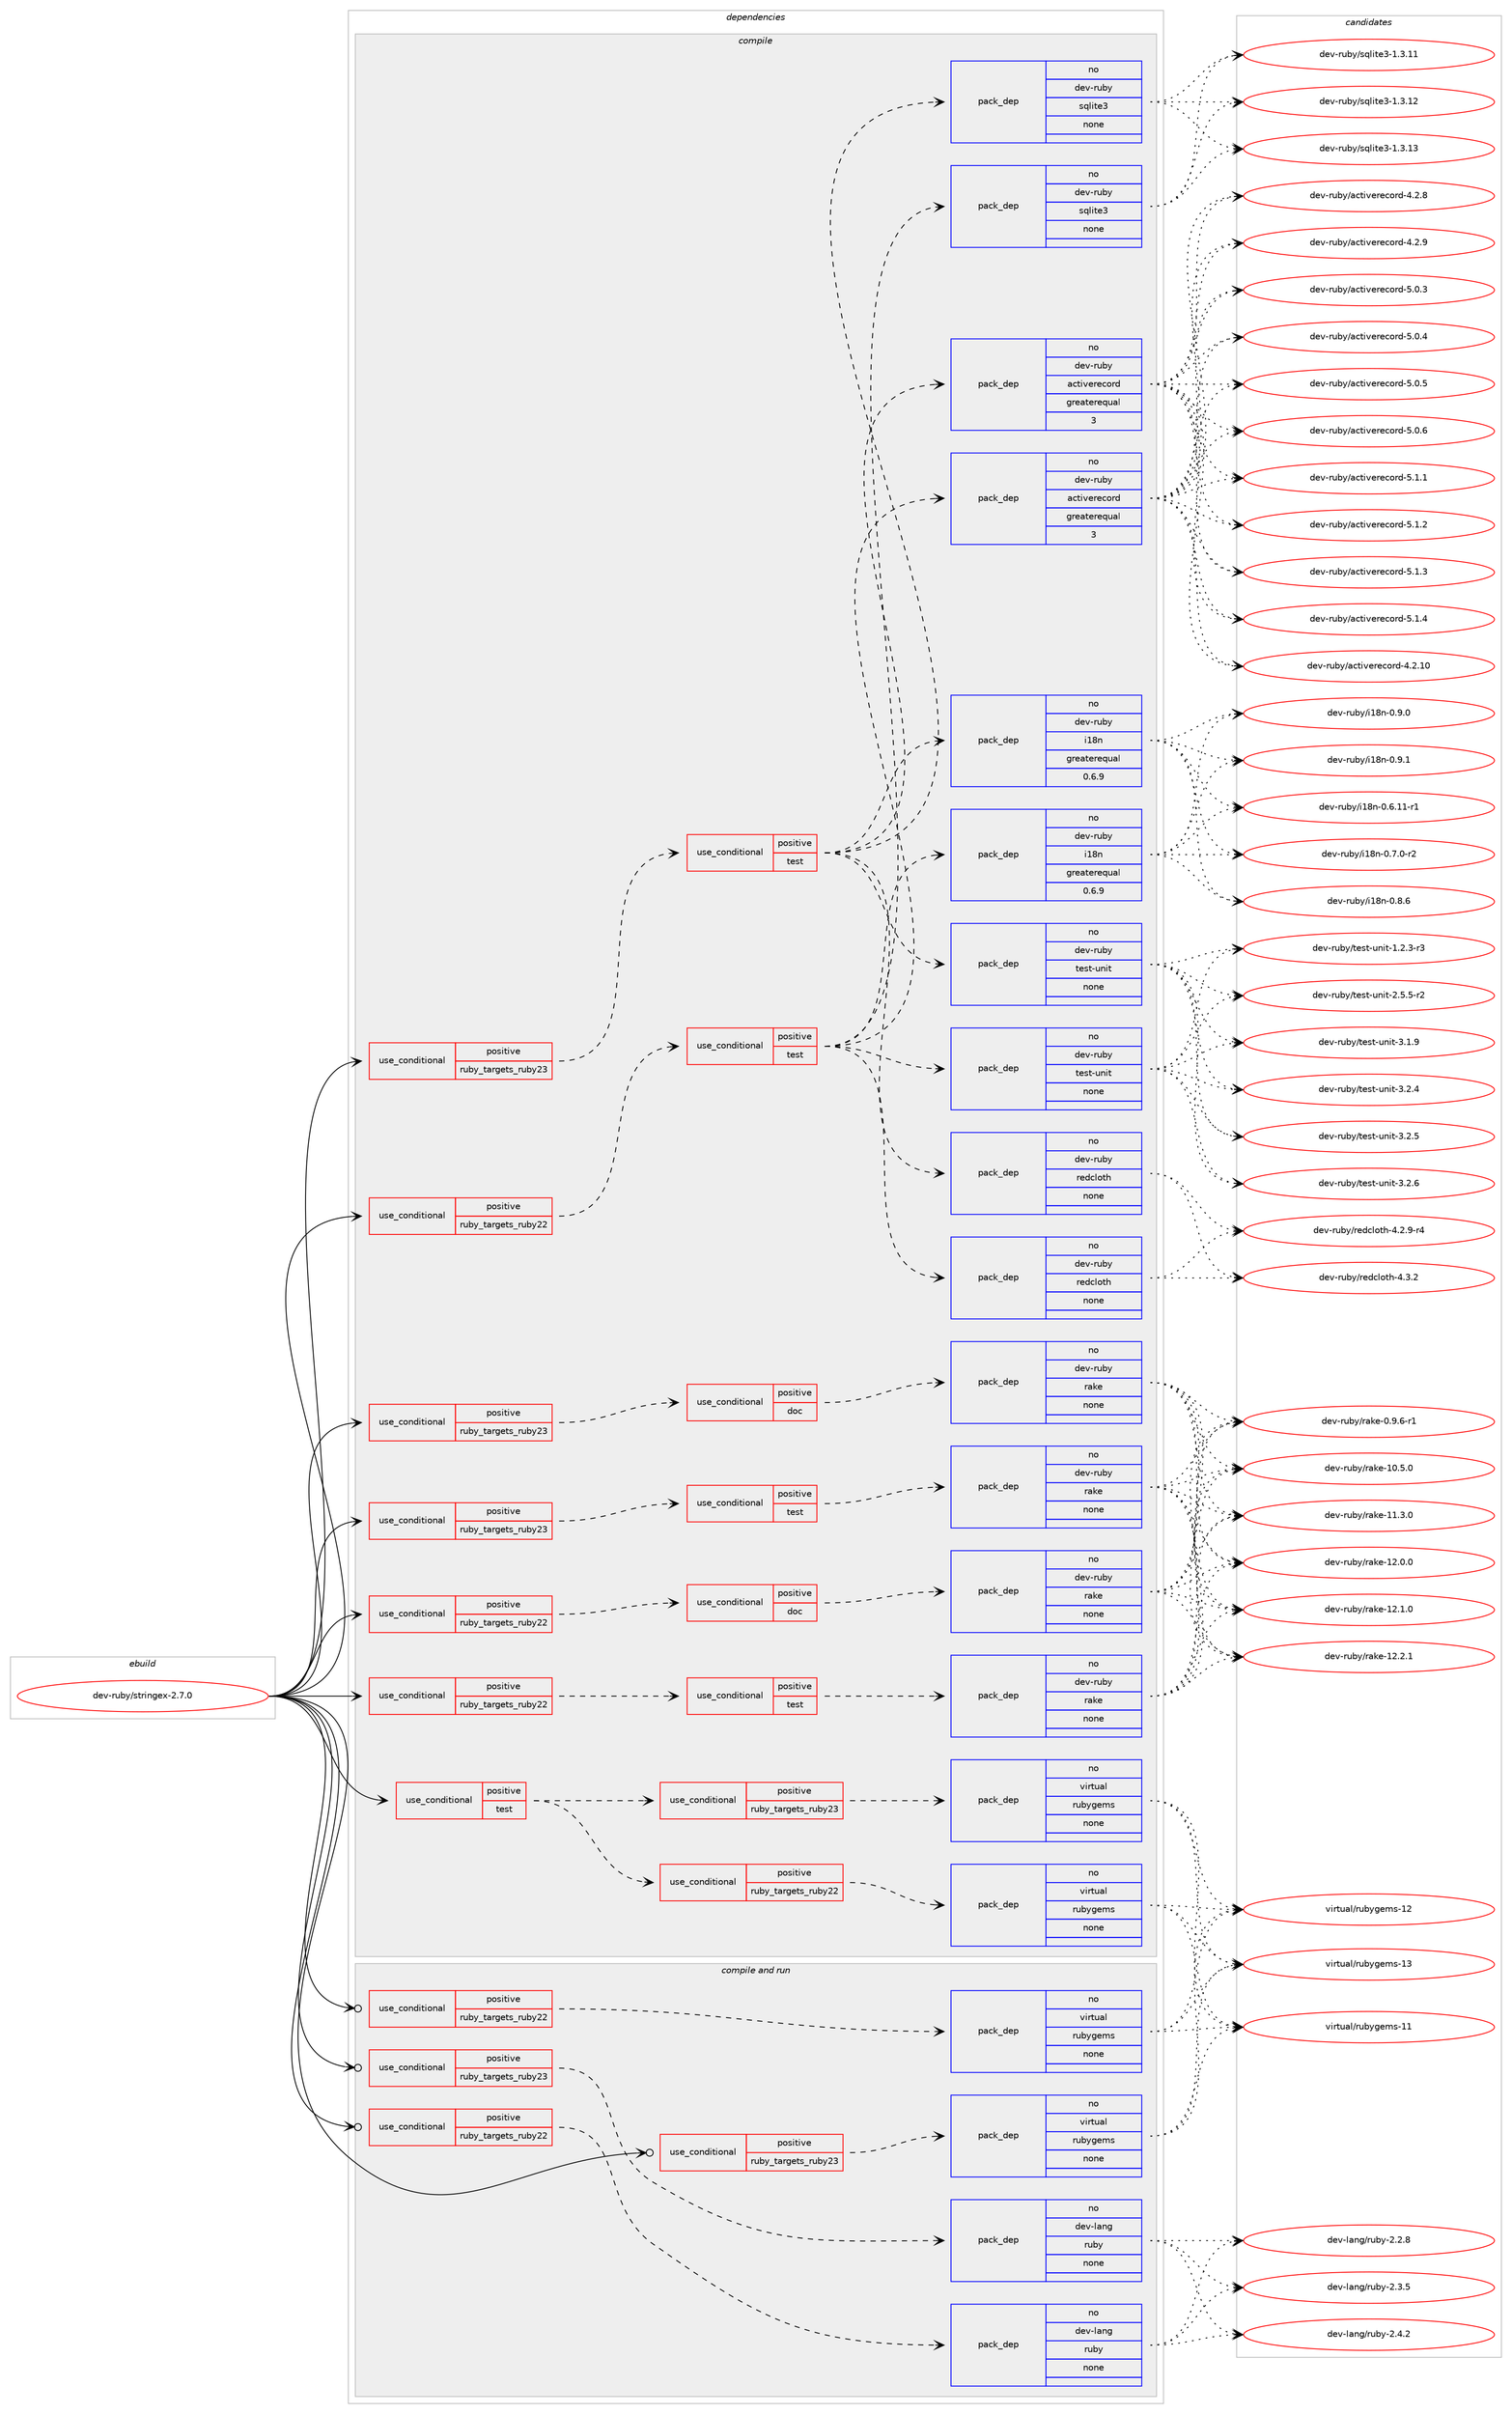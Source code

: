 digraph prolog {

# *************
# Graph options
# *************

newrank=true;
concentrate=true;
compound=true;
graph [rankdir=LR,fontname=Helvetica,fontsize=10,ranksep=1.5];#, ranksep=2.5, nodesep=0.2];
edge  [arrowhead=vee];
node  [fontname=Helvetica,fontsize=10];

# **********
# The ebuild
# **********

subgraph cluster_leftcol {
color=gray;
rank=same;
label=<<i>ebuild</i>>;
id [label="dev-ruby/stringex-2.7.0", color=red, width=4, href="../dev-ruby/stringex-2.7.0.svg"];
}

# ****************
# The dependencies
# ****************

subgraph cluster_midcol {
color=gray;
label=<<i>dependencies</i>>;
subgraph cluster_compile {
fillcolor="#eeeeee";
style=filled;
label=<<i>compile</i>>;
subgraph cond74343 {
dependency273518 [label=<<TABLE BORDER="0" CELLBORDER="1" CELLSPACING="0" CELLPADDING="4"><TR><TD ROWSPAN="3" CELLPADDING="10">use_conditional</TD></TR><TR><TD>positive</TD></TR><TR><TD>ruby_targets_ruby22</TD></TR></TABLE>>, shape=none, color=red];
subgraph cond74344 {
dependency273519 [label=<<TABLE BORDER="0" CELLBORDER="1" CELLSPACING="0" CELLPADDING="4"><TR><TD ROWSPAN="3" CELLPADDING="10">use_conditional</TD></TR><TR><TD>positive</TD></TR><TR><TD>doc</TD></TR></TABLE>>, shape=none, color=red];
subgraph pack195059 {
dependency273520 [label=<<TABLE BORDER="0" CELLBORDER="1" CELLSPACING="0" CELLPADDING="4" WIDTH="220"><TR><TD ROWSPAN="6" CELLPADDING="30">pack_dep</TD></TR><TR><TD WIDTH="110">no</TD></TR><TR><TD>dev-ruby</TD></TR><TR><TD>rake</TD></TR><TR><TD>none</TD></TR><TR><TD></TD></TR></TABLE>>, shape=none, color=blue];
}
dependency273519:e -> dependency273520:w [weight=20,style="dashed",arrowhead="vee"];
}
dependency273518:e -> dependency273519:w [weight=20,style="dashed",arrowhead="vee"];
}
id:e -> dependency273518:w [weight=20,style="solid",arrowhead="vee"];
subgraph cond74345 {
dependency273521 [label=<<TABLE BORDER="0" CELLBORDER="1" CELLSPACING="0" CELLPADDING="4"><TR><TD ROWSPAN="3" CELLPADDING="10">use_conditional</TD></TR><TR><TD>positive</TD></TR><TR><TD>ruby_targets_ruby22</TD></TR></TABLE>>, shape=none, color=red];
subgraph cond74346 {
dependency273522 [label=<<TABLE BORDER="0" CELLBORDER="1" CELLSPACING="0" CELLPADDING="4"><TR><TD ROWSPAN="3" CELLPADDING="10">use_conditional</TD></TR><TR><TD>positive</TD></TR><TR><TD>test</TD></TR></TABLE>>, shape=none, color=red];
subgraph pack195060 {
dependency273523 [label=<<TABLE BORDER="0" CELLBORDER="1" CELLSPACING="0" CELLPADDING="4" WIDTH="220"><TR><TD ROWSPAN="6" CELLPADDING="30">pack_dep</TD></TR><TR><TD WIDTH="110">no</TD></TR><TR><TD>dev-ruby</TD></TR><TR><TD>i18n</TD></TR><TR><TD>greaterequal</TD></TR><TR><TD>0.6.9</TD></TR></TABLE>>, shape=none, color=blue];
}
dependency273522:e -> dependency273523:w [weight=20,style="dashed",arrowhead="vee"];
subgraph pack195061 {
dependency273524 [label=<<TABLE BORDER="0" CELLBORDER="1" CELLSPACING="0" CELLPADDING="4" WIDTH="220"><TR><TD ROWSPAN="6" CELLPADDING="30">pack_dep</TD></TR><TR><TD WIDTH="110">no</TD></TR><TR><TD>dev-ruby</TD></TR><TR><TD>redcloth</TD></TR><TR><TD>none</TD></TR><TR><TD></TD></TR></TABLE>>, shape=none, color=blue];
}
dependency273522:e -> dependency273524:w [weight=20,style="dashed",arrowhead="vee"];
subgraph pack195062 {
dependency273525 [label=<<TABLE BORDER="0" CELLBORDER="1" CELLSPACING="0" CELLPADDING="4" WIDTH="220"><TR><TD ROWSPAN="6" CELLPADDING="30">pack_dep</TD></TR><TR><TD WIDTH="110">no</TD></TR><TR><TD>dev-ruby</TD></TR><TR><TD>test-unit</TD></TR><TR><TD>none</TD></TR><TR><TD></TD></TR></TABLE>>, shape=none, color=blue];
}
dependency273522:e -> dependency273525:w [weight=20,style="dashed",arrowhead="vee"];
subgraph pack195063 {
dependency273526 [label=<<TABLE BORDER="0" CELLBORDER="1" CELLSPACING="0" CELLPADDING="4" WIDTH="220"><TR><TD ROWSPAN="6" CELLPADDING="30">pack_dep</TD></TR><TR><TD WIDTH="110">no</TD></TR><TR><TD>dev-ruby</TD></TR><TR><TD>activerecord</TD></TR><TR><TD>greaterequal</TD></TR><TR><TD>3</TD></TR></TABLE>>, shape=none, color=blue];
}
dependency273522:e -> dependency273526:w [weight=20,style="dashed",arrowhead="vee"];
subgraph pack195064 {
dependency273527 [label=<<TABLE BORDER="0" CELLBORDER="1" CELLSPACING="0" CELLPADDING="4" WIDTH="220"><TR><TD ROWSPAN="6" CELLPADDING="30">pack_dep</TD></TR><TR><TD WIDTH="110">no</TD></TR><TR><TD>dev-ruby</TD></TR><TR><TD>sqlite3</TD></TR><TR><TD>none</TD></TR><TR><TD></TD></TR></TABLE>>, shape=none, color=blue];
}
dependency273522:e -> dependency273527:w [weight=20,style="dashed",arrowhead="vee"];
}
dependency273521:e -> dependency273522:w [weight=20,style="dashed",arrowhead="vee"];
}
id:e -> dependency273521:w [weight=20,style="solid",arrowhead="vee"];
subgraph cond74347 {
dependency273528 [label=<<TABLE BORDER="0" CELLBORDER="1" CELLSPACING="0" CELLPADDING="4"><TR><TD ROWSPAN="3" CELLPADDING="10">use_conditional</TD></TR><TR><TD>positive</TD></TR><TR><TD>ruby_targets_ruby22</TD></TR></TABLE>>, shape=none, color=red];
subgraph cond74348 {
dependency273529 [label=<<TABLE BORDER="0" CELLBORDER="1" CELLSPACING="0" CELLPADDING="4"><TR><TD ROWSPAN="3" CELLPADDING="10">use_conditional</TD></TR><TR><TD>positive</TD></TR><TR><TD>test</TD></TR></TABLE>>, shape=none, color=red];
subgraph pack195065 {
dependency273530 [label=<<TABLE BORDER="0" CELLBORDER="1" CELLSPACING="0" CELLPADDING="4" WIDTH="220"><TR><TD ROWSPAN="6" CELLPADDING="30">pack_dep</TD></TR><TR><TD WIDTH="110">no</TD></TR><TR><TD>dev-ruby</TD></TR><TR><TD>rake</TD></TR><TR><TD>none</TD></TR><TR><TD></TD></TR></TABLE>>, shape=none, color=blue];
}
dependency273529:e -> dependency273530:w [weight=20,style="dashed",arrowhead="vee"];
}
dependency273528:e -> dependency273529:w [weight=20,style="dashed",arrowhead="vee"];
}
id:e -> dependency273528:w [weight=20,style="solid",arrowhead="vee"];
subgraph cond74349 {
dependency273531 [label=<<TABLE BORDER="0" CELLBORDER="1" CELLSPACING="0" CELLPADDING="4"><TR><TD ROWSPAN="3" CELLPADDING="10">use_conditional</TD></TR><TR><TD>positive</TD></TR><TR><TD>ruby_targets_ruby23</TD></TR></TABLE>>, shape=none, color=red];
subgraph cond74350 {
dependency273532 [label=<<TABLE BORDER="0" CELLBORDER="1" CELLSPACING="0" CELLPADDING="4"><TR><TD ROWSPAN="3" CELLPADDING="10">use_conditional</TD></TR><TR><TD>positive</TD></TR><TR><TD>doc</TD></TR></TABLE>>, shape=none, color=red];
subgraph pack195066 {
dependency273533 [label=<<TABLE BORDER="0" CELLBORDER="1" CELLSPACING="0" CELLPADDING="4" WIDTH="220"><TR><TD ROWSPAN="6" CELLPADDING="30">pack_dep</TD></TR><TR><TD WIDTH="110">no</TD></TR><TR><TD>dev-ruby</TD></TR><TR><TD>rake</TD></TR><TR><TD>none</TD></TR><TR><TD></TD></TR></TABLE>>, shape=none, color=blue];
}
dependency273532:e -> dependency273533:w [weight=20,style="dashed",arrowhead="vee"];
}
dependency273531:e -> dependency273532:w [weight=20,style="dashed",arrowhead="vee"];
}
id:e -> dependency273531:w [weight=20,style="solid",arrowhead="vee"];
subgraph cond74351 {
dependency273534 [label=<<TABLE BORDER="0" CELLBORDER="1" CELLSPACING="0" CELLPADDING="4"><TR><TD ROWSPAN="3" CELLPADDING="10">use_conditional</TD></TR><TR><TD>positive</TD></TR><TR><TD>ruby_targets_ruby23</TD></TR></TABLE>>, shape=none, color=red];
subgraph cond74352 {
dependency273535 [label=<<TABLE BORDER="0" CELLBORDER="1" CELLSPACING="0" CELLPADDING="4"><TR><TD ROWSPAN="3" CELLPADDING="10">use_conditional</TD></TR><TR><TD>positive</TD></TR><TR><TD>test</TD></TR></TABLE>>, shape=none, color=red];
subgraph pack195067 {
dependency273536 [label=<<TABLE BORDER="0" CELLBORDER="1" CELLSPACING="0" CELLPADDING="4" WIDTH="220"><TR><TD ROWSPAN="6" CELLPADDING="30">pack_dep</TD></TR><TR><TD WIDTH="110">no</TD></TR><TR><TD>dev-ruby</TD></TR><TR><TD>i18n</TD></TR><TR><TD>greaterequal</TD></TR><TR><TD>0.6.9</TD></TR></TABLE>>, shape=none, color=blue];
}
dependency273535:e -> dependency273536:w [weight=20,style="dashed",arrowhead="vee"];
subgraph pack195068 {
dependency273537 [label=<<TABLE BORDER="0" CELLBORDER="1" CELLSPACING="0" CELLPADDING="4" WIDTH="220"><TR><TD ROWSPAN="6" CELLPADDING="30">pack_dep</TD></TR><TR><TD WIDTH="110">no</TD></TR><TR><TD>dev-ruby</TD></TR><TR><TD>redcloth</TD></TR><TR><TD>none</TD></TR><TR><TD></TD></TR></TABLE>>, shape=none, color=blue];
}
dependency273535:e -> dependency273537:w [weight=20,style="dashed",arrowhead="vee"];
subgraph pack195069 {
dependency273538 [label=<<TABLE BORDER="0" CELLBORDER="1" CELLSPACING="0" CELLPADDING="4" WIDTH="220"><TR><TD ROWSPAN="6" CELLPADDING="30">pack_dep</TD></TR><TR><TD WIDTH="110">no</TD></TR><TR><TD>dev-ruby</TD></TR><TR><TD>test-unit</TD></TR><TR><TD>none</TD></TR><TR><TD></TD></TR></TABLE>>, shape=none, color=blue];
}
dependency273535:e -> dependency273538:w [weight=20,style="dashed",arrowhead="vee"];
subgraph pack195070 {
dependency273539 [label=<<TABLE BORDER="0" CELLBORDER="1" CELLSPACING="0" CELLPADDING="4" WIDTH="220"><TR><TD ROWSPAN="6" CELLPADDING="30">pack_dep</TD></TR><TR><TD WIDTH="110">no</TD></TR><TR><TD>dev-ruby</TD></TR><TR><TD>activerecord</TD></TR><TR><TD>greaterequal</TD></TR><TR><TD>3</TD></TR></TABLE>>, shape=none, color=blue];
}
dependency273535:e -> dependency273539:w [weight=20,style="dashed",arrowhead="vee"];
subgraph pack195071 {
dependency273540 [label=<<TABLE BORDER="0" CELLBORDER="1" CELLSPACING="0" CELLPADDING="4" WIDTH="220"><TR><TD ROWSPAN="6" CELLPADDING="30">pack_dep</TD></TR><TR><TD WIDTH="110">no</TD></TR><TR><TD>dev-ruby</TD></TR><TR><TD>sqlite3</TD></TR><TR><TD>none</TD></TR><TR><TD></TD></TR></TABLE>>, shape=none, color=blue];
}
dependency273535:e -> dependency273540:w [weight=20,style="dashed",arrowhead="vee"];
}
dependency273534:e -> dependency273535:w [weight=20,style="dashed",arrowhead="vee"];
}
id:e -> dependency273534:w [weight=20,style="solid",arrowhead="vee"];
subgraph cond74353 {
dependency273541 [label=<<TABLE BORDER="0" CELLBORDER="1" CELLSPACING="0" CELLPADDING="4"><TR><TD ROWSPAN="3" CELLPADDING="10">use_conditional</TD></TR><TR><TD>positive</TD></TR><TR><TD>ruby_targets_ruby23</TD></TR></TABLE>>, shape=none, color=red];
subgraph cond74354 {
dependency273542 [label=<<TABLE BORDER="0" CELLBORDER="1" CELLSPACING="0" CELLPADDING="4"><TR><TD ROWSPAN="3" CELLPADDING="10">use_conditional</TD></TR><TR><TD>positive</TD></TR><TR><TD>test</TD></TR></TABLE>>, shape=none, color=red];
subgraph pack195072 {
dependency273543 [label=<<TABLE BORDER="0" CELLBORDER="1" CELLSPACING="0" CELLPADDING="4" WIDTH="220"><TR><TD ROWSPAN="6" CELLPADDING="30">pack_dep</TD></TR><TR><TD WIDTH="110">no</TD></TR><TR><TD>dev-ruby</TD></TR><TR><TD>rake</TD></TR><TR><TD>none</TD></TR><TR><TD></TD></TR></TABLE>>, shape=none, color=blue];
}
dependency273542:e -> dependency273543:w [weight=20,style="dashed",arrowhead="vee"];
}
dependency273541:e -> dependency273542:w [weight=20,style="dashed",arrowhead="vee"];
}
id:e -> dependency273541:w [weight=20,style="solid",arrowhead="vee"];
subgraph cond74355 {
dependency273544 [label=<<TABLE BORDER="0" CELLBORDER="1" CELLSPACING="0" CELLPADDING="4"><TR><TD ROWSPAN="3" CELLPADDING="10">use_conditional</TD></TR><TR><TD>positive</TD></TR><TR><TD>test</TD></TR></TABLE>>, shape=none, color=red];
subgraph cond74356 {
dependency273545 [label=<<TABLE BORDER="0" CELLBORDER="1" CELLSPACING="0" CELLPADDING="4"><TR><TD ROWSPAN="3" CELLPADDING="10">use_conditional</TD></TR><TR><TD>positive</TD></TR><TR><TD>ruby_targets_ruby22</TD></TR></TABLE>>, shape=none, color=red];
subgraph pack195073 {
dependency273546 [label=<<TABLE BORDER="0" CELLBORDER="1" CELLSPACING="0" CELLPADDING="4" WIDTH="220"><TR><TD ROWSPAN="6" CELLPADDING="30">pack_dep</TD></TR><TR><TD WIDTH="110">no</TD></TR><TR><TD>virtual</TD></TR><TR><TD>rubygems</TD></TR><TR><TD>none</TD></TR><TR><TD></TD></TR></TABLE>>, shape=none, color=blue];
}
dependency273545:e -> dependency273546:w [weight=20,style="dashed",arrowhead="vee"];
}
dependency273544:e -> dependency273545:w [weight=20,style="dashed",arrowhead="vee"];
subgraph cond74357 {
dependency273547 [label=<<TABLE BORDER="0" CELLBORDER="1" CELLSPACING="0" CELLPADDING="4"><TR><TD ROWSPAN="3" CELLPADDING="10">use_conditional</TD></TR><TR><TD>positive</TD></TR><TR><TD>ruby_targets_ruby23</TD></TR></TABLE>>, shape=none, color=red];
subgraph pack195074 {
dependency273548 [label=<<TABLE BORDER="0" CELLBORDER="1" CELLSPACING="0" CELLPADDING="4" WIDTH="220"><TR><TD ROWSPAN="6" CELLPADDING="30">pack_dep</TD></TR><TR><TD WIDTH="110">no</TD></TR><TR><TD>virtual</TD></TR><TR><TD>rubygems</TD></TR><TR><TD>none</TD></TR><TR><TD></TD></TR></TABLE>>, shape=none, color=blue];
}
dependency273547:e -> dependency273548:w [weight=20,style="dashed",arrowhead="vee"];
}
dependency273544:e -> dependency273547:w [weight=20,style="dashed",arrowhead="vee"];
}
id:e -> dependency273544:w [weight=20,style="solid",arrowhead="vee"];
}
subgraph cluster_compileandrun {
fillcolor="#eeeeee";
style=filled;
label=<<i>compile and run</i>>;
subgraph cond74358 {
dependency273549 [label=<<TABLE BORDER="0" CELLBORDER="1" CELLSPACING="0" CELLPADDING="4"><TR><TD ROWSPAN="3" CELLPADDING="10">use_conditional</TD></TR><TR><TD>positive</TD></TR><TR><TD>ruby_targets_ruby22</TD></TR></TABLE>>, shape=none, color=red];
subgraph pack195075 {
dependency273550 [label=<<TABLE BORDER="0" CELLBORDER="1" CELLSPACING="0" CELLPADDING="4" WIDTH="220"><TR><TD ROWSPAN="6" CELLPADDING="30">pack_dep</TD></TR><TR><TD WIDTH="110">no</TD></TR><TR><TD>dev-lang</TD></TR><TR><TD>ruby</TD></TR><TR><TD>none</TD></TR><TR><TD></TD></TR></TABLE>>, shape=none, color=blue];
}
dependency273549:e -> dependency273550:w [weight=20,style="dashed",arrowhead="vee"];
}
id:e -> dependency273549:w [weight=20,style="solid",arrowhead="odotvee"];
subgraph cond74359 {
dependency273551 [label=<<TABLE BORDER="0" CELLBORDER="1" CELLSPACING="0" CELLPADDING="4"><TR><TD ROWSPAN="3" CELLPADDING="10">use_conditional</TD></TR><TR><TD>positive</TD></TR><TR><TD>ruby_targets_ruby22</TD></TR></TABLE>>, shape=none, color=red];
subgraph pack195076 {
dependency273552 [label=<<TABLE BORDER="0" CELLBORDER="1" CELLSPACING="0" CELLPADDING="4" WIDTH="220"><TR><TD ROWSPAN="6" CELLPADDING="30">pack_dep</TD></TR><TR><TD WIDTH="110">no</TD></TR><TR><TD>virtual</TD></TR><TR><TD>rubygems</TD></TR><TR><TD>none</TD></TR><TR><TD></TD></TR></TABLE>>, shape=none, color=blue];
}
dependency273551:e -> dependency273552:w [weight=20,style="dashed",arrowhead="vee"];
}
id:e -> dependency273551:w [weight=20,style="solid",arrowhead="odotvee"];
subgraph cond74360 {
dependency273553 [label=<<TABLE BORDER="0" CELLBORDER="1" CELLSPACING="0" CELLPADDING="4"><TR><TD ROWSPAN="3" CELLPADDING="10">use_conditional</TD></TR><TR><TD>positive</TD></TR><TR><TD>ruby_targets_ruby23</TD></TR></TABLE>>, shape=none, color=red];
subgraph pack195077 {
dependency273554 [label=<<TABLE BORDER="0" CELLBORDER="1" CELLSPACING="0" CELLPADDING="4" WIDTH="220"><TR><TD ROWSPAN="6" CELLPADDING="30">pack_dep</TD></TR><TR><TD WIDTH="110">no</TD></TR><TR><TD>dev-lang</TD></TR><TR><TD>ruby</TD></TR><TR><TD>none</TD></TR><TR><TD></TD></TR></TABLE>>, shape=none, color=blue];
}
dependency273553:e -> dependency273554:w [weight=20,style="dashed",arrowhead="vee"];
}
id:e -> dependency273553:w [weight=20,style="solid",arrowhead="odotvee"];
subgraph cond74361 {
dependency273555 [label=<<TABLE BORDER="0" CELLBORDER="1" CELLSPACING="0" CELLPADDING="4"><TR><TD ROWSPAN="3" CELLPADDING="10">use_conditional</TD></TR><TR><TD>positive</TD></TR><TR><TD>ruby_targets_ruby23</TD></TR></TABLE>>, shape=none, color=red];
subgraph pack195078 {
dependency273556 [label=<<TABLE BORDER="0" CELLBORDER="1" CELLSPACING="0" CELLPADDING="4" WIDTH="220"><TR><TD ROWSPAN="6" CELLPADDING="30">pack_dep</TD></TR><TR><TD WIDTH="110">no</TD></TR><TR><TD>virtual</TD></TR><TR><TD>rubygems</TD></TR><TR><TD>none</TD></TR><TR><TD></TD></TR></TABLE>>, shape=none, color=blue];
}
dependency273555:e -> dependency273556:w [weight=20,style="dashed",arrowhead="vee"];
}
id:e -> dependency273555:w [weight=20,style="solid",arrowhead="odotvee"];
}
subgraph cluster_run {
fillcolor="#eeeeee";
style=filled;
label=<<i>run</i>>;
}
}

# **************
# The candidates
# **************

subgraph cluster_choices {
rank=same;
color=gray;
label=<<i>candidates</i>>;

subgraph choice195059 {
color=black;
nodesep=1;
choice100101118451141179812147114971071014548465746544511449 [label="dev-ruby/rake-0.9.6-r1", color=red, width=4,href="../dev-ruby/rake-0.9.6-r1.svg"];
choice1001011184511411798121471149710710145494846534648 [label="dev-ruby/rake-10.5.0", color=red, width=4,href="../dev-ruby/rake-10.5.0.svg"];
choice1001011184511411798121471149710710145494946514648 [label="dev-ruby/rake-11.3.0", color=red, width=4,href="../dev-ruby/rake-11.3.0.svg"];
choice1001011184511411798121471149710710145495046484648 [label="dev-ruby/rake-12.0.0", color=red, width=4,href="../dev-ruby/rake-12.0.0.svg"];
choice1001011184511411798121471149710710145495046494648 [label="dev-ruby/rake-12.1.0", color=red, width=4,href="../dev-ruby/rake-12.1.0.svg"];
choice1001011184511411798121471149710710145495046504649 [label="dev-ruby/rake-12.2.1", color=red, width=4,href="../dev-ruby/rake-12.2.1.svg"];
dependency273520:e -> choice100101118451141179812147114971071014548465746544511449:w [style=dotted,weight="100"];
dependency273520:e -> choice1001011184511411798121471149710710145494846534648:w [style=dotted,weight="100"];
dependency273520:e -> choice1001011184511411798121471149710710145494946514648:w [style=dotted,weight="100"];
dependency273520:e -> choice1001011184511411798121471149710710145495046484648:w [style=dotted,weight="100"];
dependency273520:e -> choice1001011184511411798121471149710710145495046494648:w [style=dotted,weight="100"];
dependency273520:e -> choice1001011184511411798121471149710710145495046504649:w [style=dotted,weight="100"];
}
subgraph choice195060 {
color=black;
nodesep=1;
choice1001011184511411798121471054956110454846544649494511449 [label="dev-ruby/i18n-0.6.11-r1", color=red, width=4,href="../dev-ruby/i18n-0.6.11-r1.svg"];
choice10010111845114117981214710549561104548465546484511450 [label="dev-ruby/i18n-0.7.0-r2", color=red, width=4,href="../dev-ruby/i18n-0.7.0-r2.svg"];
choice1001011184511411798121471054956110454846564654 [label="dev-ruby/i18n-0.8.6", color=red, width=4,href="../dev-ruby/i18n-0.8.6.svg"];
choice1001011184511411798121471054956110454846574648 [label="dev-ruby/i18n-0.9.0", color=red, width=4,href="../dev-ruby/i18n-0.9.0.svg"];
choice1001011184511411798121471054956110454846574649 [label="dev-ruby/i18n-0.9.1", color=red, width=4,href="../dev-ruby/i18n-0.9.1.svg"];
dependency273523:e -> choice1001011184511411798121471054956110454846544649494511449:w [style=dotted,weight="100"];
dependency273523:e -> choice10010111845114117981214710549561104548465546484511450:w [style=dotted,weight="100"];
dependency273523:e -> choice1001011184511411798121471054956110454846564654:w [style=dotted,weight="100"];
dependency273523:e -> choice1001011184511411798121471054956110454846574648:w [style=dotted,weight="100"];
dependency273523:e -> choice1001011184511411798121471054956110454846574649:w [style=dotted,weight="100"];
}
subgraph choice195061 {
color=black;
nodesep=1;
choice100101118451141179812147114101100991081111161044552465046574511452 [label="dev-ruby/redcloth-4.2.9-r4", color=red, width=4,href="../dev-ruby/redcloth-4.2.9-r4.svg"];
choice10010111845114117981214711410110099108111116104455246514650 [label="dev-ruby/redcloth-4.3.2", color=red, width=4,href="../dev-ruby/redcloth-4.3.2.svg"];
dependency273524:e -> choice100101118451141179812147114101100991081111161044552465046574511452:w [style=dotted,weight="100"];
dependency273524:e -> choice10010111845114117981214711410110099108111116104455246514650:w [style=dotted,weight="100"];
}
subgraph choice195062 {
color=black;
nodesep=1;
choice100101118451141179812147116101115116451171101051164549465046514511451 [label="dev-ruby/test-unit-1.2.3-r3", color=red, width=4,href="../dev-ruby/test-unit-1.2.3-r3.svg"];
choice100101118451141179812147116101115116451171101051164550465346534511450 [label="dev-ruby/test-unit-2.5.5-r2", color=red, width=4,href="../dev-ruby/test-unit-2.5.5-r2.svg"];
choice10010111845114117981214711610111511645117110105116455146494657 [label="dev-ruby/test-unit-3.1.9", color=red, width=4,href="../dev-ruby/test-unit-3.1.9.svg"];
choice10010111845114117981214711610111511645117110105116455146504652 [label="dev-ruby/test-unit-3.2.4", color=red, width=4,href="../dev-ruby/test-unit-3.2.4.svg"];
choice10010111845114117981214711610111511645117110105116455146504653 [label="dev-ruby/test-unit-3.2.5", color=red, width=4,href="../dev-ruby/test-unit-3.2.5.svg"];
choice10010111845114117981214711610111511645117110105116455146504654 [label="dev-ruby/test-unit-3.2.6", color=red, width=4,href="../dev-ruby/test-unit-3.2.6.svg"];
dependency273525:e -> choice100101118451141179812147116101115116451171101051164549465046514511451:w [style=dotted,weight="100"];
dependency273525:e -> choice100101118451141179812147116101115116451171101051164550465346534511450:w [style=dotted,weight="100"];
dependency273525:e -> choice10010111845114117981214711610111511645117110105116455146494657:w [style=dotted,weight="100"];
dependency273525:e -> choice10010111845114117981214711610111511645117110105116455146504652:w [style=dotted,weight="100"];
dependency273525:e -> choice10010111845114117981214711610111511645117110105116455146504653:w [style=dotted,weight="100"];
dependency273525:e -> choice10010111845114117981214711610111511645117110105116455146504654:w [style=dotted,weight="100"];
}
subgraph choice195063 {
color=black;
nodesep=1;
choice10010111845114117981214797991161051181011141019911111410045524650464948 [label="dev-ruby/activerecord-4.2.10", color=red, width=4,href="../dev-ruby/activerecord-4.2.10.svg"];
choice100101118451141179812147979911610511810111410199111114100455246504656 [label="dev-ruby/activerecord-4.2.8", color=red, width=4,href="../dev-ruby/activerecord-4.2.8.svg"];
choice100101118451141179812147979911610511810111410199111114100455246504657 [label="dev-ruby/activerecord-4.2.9", color=red, width=4,href="../dev-ruby/activerecord-4.2.9.svg"];
choice100101118451141179812147979911610511810111410199111114100455346484651 [label="dev-ruby/activerecord-5.0.3", color=red, width=4,href="../dev-ruby/activerecord-5.0.3.svg"];
choice100101118451141179812147979911610511810111410199111114100455346484652 [label="dev-ruby/activerecord-5.0.4", color=red, width=4,href="../dev-ruby/activerecord-5.0.4.svg"];
choice100101118451141179812147979911610511810111410199111114100455346484653 [label="dev-ruby/activerecord-5.0.5", color=red, width=4,href="../dev-ruby/activerecord-5.0.5.svg"];
choice100101118451141179812147979911610511810111410199111114100455346484654 [label="dev-ruby/activerecord-5.0.6", color=red, width=4,href="../dev-ruby/activerecord-5.0.6.svg"];
choice100101118451141179812147979911610511810111410199111114100455346494649 [label="dev-ruby/activerecord-5.1.1", color=red, width=4,href="../dev-ruby/activerecord-5.1.1.svg"];
choice100101118451141179812147979911610511810111410199111114100455346494650 [label="dev-ruby/activerecord-5.1.2", color=red, width=4,href="../dev-ruby/activerecord-5.1.2.svg"];
choice100101118451141179812147979911610511810111410199111114100455346494651 [label="dev-ruby/activerecord-5.1.3", color=red, width=4,href="../dev-ruby/activerecord-5.1.3.svg"];
choice100101118451141179812147979911610511810111410199111114100455346494652 [label="dev-ruby/activerecord-5.1.4", color=red, width=4,href="../dev-ruby/activerecord-5.1.4.svg"];
dependency273526:e -> choice10010111845114117981214797991161051181011141019911111410045524650464948:w [style=dotted,weight="100"];
dependency273526:e -> choice100101118451141179812147979911610511810111410199111114100455246504656:w [style=dotted,weight="100"];
dependency273526:e -> choice100101118451141179812147979911610511810111410199111114100455246504657:w [style=dotted,weight="100"];
dependency273526:e -> choice100101118451141179812147979911610511810111410199111114100455346484651:w [style=dotted,weight="100"];
dependency273526:e -> choice100101118451141179812147979911610511810111410199111114100455346484652:w [style=dotted,weight="100"];
dependency273526:e -> choice100101118451141179812147979911610511810111410199111114100455346484653:w [style=dotted,weight="100"];
dependency273526:e -> choice100101118451141179812147979911610511810111410199111114100455346484654:w [style=dotted,weight="100"];
dependency273526:e -> choice100101118451141179812147979911610511810111410199111114100455346494649:w [style=dotted,weight="100"];
dependency273526:e -> choice100101118451141179812147979911610511810111410199111114100455346494650:w [style=dotted,weight="100"];
dependency273526:e -> choice100101118451141179812147979911610511810111410199111114100455346494651:w [style=dotted,weight="100"];
dependency273526:e -> choice100101118451141179812147979911610511810111410199111114100455346494652:w [style=dotted,weight="100"];
}
subgraph choice195064 {
color=black;
nodesep=1;
choice1001011184511411798121471151131081051161015145494651464949 [label="dev-ruby/sqlite3-1.3.11", color=red, width=4,href="../dev-ruby/sqlite3-1.3.11.svg"];
choice1001011184511411798121471151131081051161015145494651464950 [label="dev-ruby/sqlite3-1.3.12", color=red, width=4,href="../dev-ruby/sqlite3-1.3.12.svg"];
choice1001011184511411798121471151131081051161015145494651464951 [label="dev-ruby/sqlite3-1.3.13", color=red, width=4,href="../dev-ruby/sqlite3-1.3.13.svg"];
dependency273527:e -> choice1001011184511411798121471151131081051161015145494651464949:w [style=dotted,weight="100"];
dependency273527:e -> choice1001011184511411798121471151131081051161015145494651464950:w [style=dotted,weight="100"];
dependency273527:e -> choice1001011184511411798121471151131081051161015145494651464951:w [style=dotted,weight="100"];
}
subgraph choice195065 {
color=black;
nodesep=1;
choice100101118451141179812147114971071014548465746544511449 [label="dev-ruby/rake-0.9.6-r1", color=red, width=4,href="../dev-ruby/rake-0.9.6-r1.svg"];
choice1001011184511411798121471149710710145494846534648 [label="dev-ruby/rake-10.5.0", color=red, width=4,href="../dev-ruby/rake-10.5.0.svg"];
choice1001011184511411798121471149710710145494946514648 [label="dev-ruby/rake-11.3.0", color=red, width=4,href="../dev-ruby/rake-11.3.0.svg"];
choice1001011184511411798121471149710710145495046484648 [label="dev-ruby/rake-12.0.0", color=red, width=4,href="../dev-ruby/rake-12.0.0.svg"];
choice1001011184511411798121471149710710145495046494648 [label="dev-ruby/rake-12.1.0", color=red, width=4,href="../dev-ruby/rake-12.1.0.svg"];
choice1001011184511411798121471149710710145495046504649 [label="dev-ruby/rake-12.2.1", color=red, width=4,href="../dev-ruby/rake-12.2.1.svg"];
dependency273530:e -> choice100101118451141179812147114971071014548465746544511449:w [style=dotted,weight="100"];
dependency273530:e -> choice1001011184511411798121471149710710145494846534648:w [style=dotted,weight="100"];
dependency273530:e -> choice1001011184511411798121471149710710145494946514648:w [style=dotted,weight="100"];
dependency273530:e -> choice1001011184511411798121471149710710145495046484648:w [style=dotted,weight="100"];
dependency273530:e -> choice1001011184511411798121471149710710145495046494648:w [style=dotted,weight="100"];
dependency273530:e -> choice1001011184511411798121471149710710145495046504649:w [style=dotted,weight="100"];
}
subgraph choice195066 {
color=black;
nodesep=1;
choice100101118451141179812147114971071014548465746544511449 [label="dev-ruby/rake-0.9.6-r1", color=red, width=4,href="../dev-ruby/rake-0.9.6-r1.svg"];
choice1001011184511411798121471149710710145494846534648 [label="dev-ruby/rake-10.5.0", color=red, width=4,href="../dev-ruby/rake-10.5.0.svg"];
choice1001011184511411798121471149710710145494946514648 [label="dev-ruby/rake-11.3.0", color=red, width=4,href="../dev-ruby/rake-11.3.0.svg"];
choice1001011184511411798121471149710710145495046484648 [label="dev-ruby/rake-12.0.0", color=red, width=4,href="../dev-ruby/rake-12.0.0.svg"];
choice1001011184511411798121471149710710145495046494648 [label="dev-ruby/rake-12.1.0", color=red, width=4,href="../dev-ruby/rake-12.1.0.svg"];
choice1001011184511411798121471149710710145495046504649 [label="dev-ruby/rake-12.2.1", color=red, width=4,href="../dev-ruby/rake-12.2.1.svg"];
dependency273533:e -> choice100101118451141179812147114971071014548465746544511449:w [style=dotted,weight="100"];
dependency273533:e -> choice1001011184511411798121471149710710145494846534648:w [style=dotted,weight="100"];
dependency273533:e -> choice1001011184511411798121471149710710145494946514648:w [style=dotted,weight="100"];
dependency273533:e -> choice1001011184511411798121471149710710145495046484648:w [style=dotted,weight="100"];
dependency273533:e -> choice1001011184511411798121471149710710145495046494648:w [style=dotted,weight="100"];
dependency273533:e -> choice1001011184511411798121471149710710145495046504649:w [style=dotted,weight="100"];
}
subgraph choice195067 {
color=black;
nodesep=1;
choice1001011184511411798121471054956110454846544649494511449 [label="dev-ruby/i18n-0.6.11-r1", color=red, width=4,href="../dev-ruby/i18n-0.6.11-r1.svg"];
choice10010111845114117981214710549561104548465546484511450 [label="dev-ruby/i18n-0.7.0-r2", color=red, width=4,href="../dev-ruby/i18n-0.7.0-r2.svg"];
choice1001011184511411798121471054956110454846564654 [label="dev-ruby/i18n-0.8.6", color=red, width=4,href="../dev-ruby/i18n-0.8.6.svg"];
choice1001011184511411798121471054956110454846574648 [label="dev-ruby/i18n-0.9.0", color=red, width=4,href="../dev-ruby/i18n-0.9.0.svg"];
choice1001011184511411798121471054956110454846574649 [label="dev-ruby/i18n-0.9.1", color=red, width=4,href="../dev-ruby/i18n-0.9.1.svg"];
dependency273536:e -> choice1001011184511411798121471054956110454846544649494511449:w [style=dotted,weight="100"];
dependency273536:e -> choice10010111845114117981214710549561104548465546484511450:w [style=dotted,weight="100"];
dependency273536:e -> choice1001011184511411798121471054956110454846564654:w [style=dotted,weight="100"];
dependency273536:e -> choice1001011184511411798121471054956110454846574648:w [style=dotted,weight="100"];
dependency273536:e -> choice1001011184511411798121471054956110454846574649:w [style=dotted,weight="100"];
}
subgraph choice195068 {
color=black;
nodesep=1;
choice100101118451141179812147114101100991081111161044552465046574511452 [label="dev-ruby/redcloth-4.2.9-r4", color=red, width=4,href="../dev-ruby/redcloth-4.2.9-r4.svg"];
choice10010111845114117981214711410110099108111116104455246514650 [label="dev-ruby/redcloth-4.3.2", color=red, width=4,href="../dev-ruby/redcloth-4.3.2.svg"];
dependency273537:e -> choice100101118451141179812147114101100991081111161044552465046574511452:w [style=dotted,weight="100"];
dependency273537:e -> choice10010111845114117981214711410110099108111116104455246514650:w [style=dotted,weight="100"];
}
subgraph choice195069 {
color=black;
nodesep=1;
choice100101118451141179812147116101115116451171101051164549465046514511451 [label="dev-ruby/test-unit-1.2.3-r3", color=red, width=4,href="../dev-ruby/test-unit-1.2.3-r3.svg"];
choice100101118451141179812147116101115116451171101051164550465346534511450 [label="dev-ruby/test-unit-2.5.5-r2", color=red, width=4,href="../dev-ruby/test-unit-2.5.5-r2.svg"];
choice10010111845114117981214711610111511645117110105116455146494657 [label="dev-ruby/test-unit-3.1.9", color=red, width=4,href="../dev-ruby/test-unit-3.1.9.svg"];
choice10010111845114117981214711610111511645117110105116455146504652 [label="dev-ruby/test-unit-3.2.4", color=red, width=4,href="../dev-ruby/test-unit-3.2.4.svg"];
choice10010111845114117981214711610111511645117110105116455146504653 [label="dev-ruby/test-unit-3.2.5", color=red, width=4,href="../dev-ruby/test-unit-3.2.5.svg"];
choice10010111845114117981214711610111511645117110105116455146504654 [label="dev-ruby/test-unit-3.2.6", color=red, width=4,href="../dev-ruby/test-unit-3.2.6.svg"];
dependency273538:e -> choice100101118451141179812147116101115116451171101051164549465046514511451:w [style=dotted,weight="100"];
dependency273538:e -> choice100101118451141179812147116101115116451171101051164550465346534511450:w [style=dotted,weight="100"];
dependency273538:e -> choice10010111845114117981214711610111511645117110105116455146494657:w [style=dotted,weight="100"];
dependency273538:e -> choice10010111845114117981214711610111511645117110105116455146504652:w [style=dotted,weight="100"];
dependency273538:e -> choice10010111845114117981214711610111511645117110105116455146504653:w [style=dotted,weight="100"];
dependency273538:e -> choice10010111845114117981214711610111511645117110105116455146504654:w [style=dotted,weight="100"];
}
subgraph choice195070 {
color=black;
nodesep=1;
choice10010111845114117981214797991161051181011141019911111410045524650464948 [label="dev-ruby/activerecord-4.2.10", color=red, width=4,href="../dev-ruby/activerecord-4.2.10.svg"];
choice100101118451141179812147979911610511810111410199111114100455246504656 [label="dev-ruby/activerecord-4.2.8", color=red, width=4,href="../dev-ruby/activerecord-4.2.8.svg"];
choice100101118451141179812147979911610511810111410199111114100455246504657 [label="dev-ruby/activerecord-4.2.9", color=red, width=4,href="../dev-ruby/activerecord-4.2.9.svg"];
choice100101118451141179812147979911610511810111410199111114100455346484651 [label="dev-ruby/activerecord-5.0.3", color=red, width=4,href="../dev-ruby/activerecord-5.0.3.svg"];
choice100101118451141179812147979911610511810111410199111114100455346484652 [label="dev-ruby/activerecord-5.0.4", color=red, width=4,href="../dev-ruby/activerecord-5.0.4.svg"];
choice100101118451141179812147979911610511810111410199111114100455346484653 [label="dev-ruby/activerecord-5.0.5", color=red, width=4,href="../dev-ruby/activerecord-5.0.5.svg"];
choice100101118451141179812147979911610511810111410199111114100455346484654 [label="dev-ruby/activerecord-5.0.6", color=red, width=4,href="../dev-ruby/activerecord-5.0.6.svg"];
choice100101118451141179812147979911610511810111410199111114100455346494649 [label="dev-ruby/activerecord-5.1.1", color=red, width=4,href="../dev-ruby/activerecord-5.1.1.svg"];
choice100101118451141179812147979911610511810111410199111114100455346494650 [label="dev-ruby/activerecord-5.1.2", color=red, width=4,href="../dev-ruby/activerecord-5.1.2.svg"];
choice100101118451141179812147979911610511810111410199111114100455346494651 [label="dev-ruby/activerecord-5.1.3", color=red, width=4,href="../dev-ruby/activerecord-5.1.3.svg"];
choice100101118451141179812147979911610511810111410199111114100455346494652 [label="dev-ruby/activerecord-5.1.4", color=red, width=4,href="../dev-ruby/activerecord-5.1.4.svg"];
dependency273539:e -> choice10010111845114117981214797991161051181011141019911111410045524650464948:w [style=dotted,weight="100"];
dependency273539:e -> choice100101118451141179812147979911610511810111410199111114100455246504656:w [style=dotted,weight="100"];
dependency273539:e -> choice100101118451141179812147979911610511810111410199111114100455246504657:w [style=dotted,weight="100"];
dependency273539:e -> choice100101118451141179812147979911610511810111410199111114100455346484651:w [style=dotted,weight="100"];
dependency273539:e -> choice100101118451141179812147979911610511810111410199111114100455346484652:w [style=dotted,weight="100"];
dependency273539:e -> choice100101118451141179812147979911610511810111410199111114100455346484653:w [style=dotted,weight="100"];
dependency273539:e -> choice100101118451141179812147979911610511810111410199111114100455346484654:w [style=dotted,weight="100"];
dependency273539:e -> choice100101118451141179812147979911610511810111410199111114100455346494649:w [style=dotted,weight="100"];
dependency273539:e -> choice100101118451141179812147979911610511810111410199111114100455346494650:w [style=dotted,weight="100"];
dependency273539:e -> choice100101118451141179812147979911610511810111410199111114100455346494651:w [style=dotted,weight="100"];
dependency273539:e -> choice100101118451141179812147979911610511810111410199111114100455346494652:w [style=dotted,weight="100"];
}
subgraph choice195071 {
color=black;
nodesep=1;
choice1001011184511411798121471151131081051161015145494651464949 [label="dev-ruby/sqlite3-1.3.11", color=red, width=4,href="../dev-ruby/sqlite3-1.3.11.svg"];
choice1001011184511411798121471151131081051161015145494651464950 [label="dev-ruby/sqlite3-1.3.12", color=red, width=4,href="../dev-ruby/sqlite3-1.3.12.svg"];
choice1001011184511411798121471151131081051161015145494651464951 [label="dev-ruby/sqlite3-1.3.13", color=red, width=4,href="../dev-ruby/sqlite3-1.3.13.svg"];
dependency273540:e -> choice1001011184511411798121471151131081051161015145494651464949:w [style=dotted,weight="100"];
dependency273540:e -> choice1001011184511411798121471151131081051161015145494651464950:w [style=dotted,weight="100"];
dependency273540:e -> choice1001011184511411798121471151131081051161015145494651464951:w [style=dotted,weight="100"];
}
subgraph choice195072 {
color=black;
nodesep=1;
choice100101118451141179812147114971071014548465746544511449 [label="dev-ruby/rake-0.9.6-r1", color=red, width=4,href="../dev-ruby/rake-0.9.6-r1.svg"];
choice1001011184511411798121471149710710145494846534648 [label="dev-ruby/rake-10.5.0", color=red, width=4,href="../dev-ruby/rake-10.5.0.svg"];
choice1001011184511411798121471149710710145494946514648 [label="dev-ruby/rake-11.3.0", color=red, width=4,href="../dev-ruby/rake-11.3.0.svg"];
choice1001011184511411798121471149710710145495046484648 [label="dev-ruby/rake-12.0.0", color=red, width=4,href="../dev-ruby/rake-12.0.0.svg"];
choice1001011184511411798121471149710710145495046494648 [label="dev-ruby/rake-12.1.0", color=red, width=4,href="../dev-ruby/rake-12.1.0.svg"];
choice1001011184511411798121471149710710145495046504649 [label="dev-ruby/rake-12.2.1", color=red, width=4,href="../dev-ruby/rake-12.2.1.svg"];
dependency273543:e -> choice100101118451141179812147114971071014548465746544511449:w [style=dotted,weight="100"];
dependency273543:e -> choice1001011184511411798121471149710710145494846534648:w [style=dotted,weight="100"];
dependency273543:e -> choice1001011184511411798121471149710710145494946514648:w [style=dotted,weight="100"];
dependency273543:e -> choice1001011184511411798121471149710710145495046484648:w [style=dotted,weight="100"];
dependency273543:e -> choice1001011184511411798121471149710710145495046494648:w [style=dotted,weight="100"];
dependency273543:e -> choice1001011184511411798121471149710710145495046504649:w [style=dotted,weight="100"];
}
subgraph choice195073 {
color=black;
nodesep=1;
choice118105114116117971084711411798121103101109115454949 [label="virtual/rubygems-11", color=red, width=4,href="../virtual/rubygems-11.svg"];
choice118105114116117971084711411798121103101109115454950 [label="virtual/rubygems-12", color=red, width=4,href="../virtual/rubygems-12.svg"];
choice118105114116117971084711411798121103101109115454951 [label="virtual/rubygems-13", color=red, width=4,href="../virtual/rubygems-13.svg"];
dependency273546:e -> choice118105114116117971084711411798121103101109115454949:w [style=dotted,weight="100"];
dependency273546:e -> choice118105114116117971084711411798121103101109115454950:w [style=dotted,weight="100"];
dependency273546:e -> choice118105114116117971084711411798121103101109115454951:w [style=dotted,weight="100"];
}
subgraph choice195074 {
color=black;
nodesep=1;
choice118105114116117971084711411798121103101109115454949 [label="virtual/rubygems-11", color=red, width=4,href="../virtual/rubygems-11.svg"];
choice118105114116117971084711411798121103101109115454950 [label="virtual/rubygems-12", color=red, width=4,href="../virtual/rubygems-12.svg"];
choice118105114116117971084711411798121103101109115454951 [label="virtual/rubygems-13", color=red, width=4,href="../virtual/rubygems-13.svg"];
dependency273548:e -> choice118105114116117971084711411798121103101109115454949:w [style=dotted,weight="100"];
dependency273548:e -> choice118105114116117971084711411798121103101109115454950:w [style=dotted,weight="100"];
dependency273548:e -> choice118105114116117971084711411798121103101109115454951:w [style=dotted,weight="100"];
}
subgraph choice195075 {
color=black;
nodesep=1;
choice10010111845108971101034711411798121455046504656 [label="dev-lang/ruby-2.2.8", color=red, width=4,href="../dev-lang/ruby-2.2.8.svg"];
choice10010111845108971101034711411798121455046514653 [label="dev-lang/ruby-2.3.5", color=red, width=4,href="../dev-lang/ruby-2.3.5.svg"];
choice10010111845108971101034711411798121455046524650 [label="dev-lang/ruby-2.4.2", color=red, width=4,href="../dev-lang/ruby-2.4.2.svg"];
dependency273550:e -> choice10010111845108971101034711411798121455046504656:w [style=dotted,weight="100"];
dependency273550:e -> choice10010111845108971101034711411798121455046514653:w [style=dotted,weight="100"];
dependency273550:e -> choice10010111845108971101034711411798121455046524650:w [style=dotted,weight="100"];
}
subgraph choice195076 {
color=black;
nodesep=1;
choice118105114116117971084711411798121103101109115454949 [label="virtual/rubygems-11", color=red, width=4,href="../virtual/rubygems-11.svg"];
choice118105114116117971084711411798121103101109115454950 [label="virtual/rubygems-12", color=red, width=4,href="../virtual/rubygems-12.svg"];
choice118105114116117971084711411798121103101109115454951 [label="virtual/rubygems-13", color=red, width=4,href="../virtual/rubygems-13.svg"];
dependency273552:e -> choice118105114116117971084711411798121103101109115454949:w [style=dotted,weight="100"];
dependency273552:e -> choice118105114116117971084711411798121103101109115454950:w [style=dotted,weight="100"];
dependency273552:e -> choice118105114116117971084711411798121103101109115454951:w [style=dotted,weight="100"];
}
subgraph choice195077 {
color=black;
nodesep=1;
choice10010111845108971101034711411798121455046504656 [label="dev-lang/ruby-2.2.8", color=red, width=4,href="../dev-lang/ruby-2.2.8.svg"];
choice10010111845108971101034711411798121455046514653 [label="dev-lang/ruby-2.3.5", color=red, width=4,href="../dev-lang/ruby-2.3.5.svg"];
choice10010111845108971101034711411798121455046524650 [label="dev-lang/ruby-2.4.2", color=red, width=4,href="../dev-lang/ruby-2.4.2.svg"];
dependency273554:e -> choice10010111845108971101034711411798121455046504656:w [style=dotted,weight="100"];
dependency273554:e -> choice10010111845108971101034711411798121455046514653:w [style=dotted,weight="100"];
dependency273554:e -> choice10010111845108971101034711411798121455046524650:w [style=dotted,weight="100"];
}
subgraph choice195078 {
color=black;
nodesep=1;
choice118105114116117971084711411798121103101109115454949 [label="virtual/rubygems-11", color=red, width=4,href="../virtual/rubygems-11.svg"];
choice118105114116117971084711411798121103101109115454950 [label="virtual/rubygems-12", color=red, width=4,href="../virtual/rubygems-12.svg"];
choice118105114116117971084711411798121103101109115454951 [label="virtual/rubygems-13", color=red, width=4,href="../virtual/rubygems-13.svg"];
dependency273556:e -> choice118105114116117971084711411798121103101109115454949:w [style=dotted,weight="100"];
dependency273556:e -> choice118105114116117971084711411798121103101109115454950:w [style=dotted,weight="100"];
dependency273556:e -> choice118105114116117971084711411798121103101109115454951:w [style=dotted,weight="100"];
}
}

}
